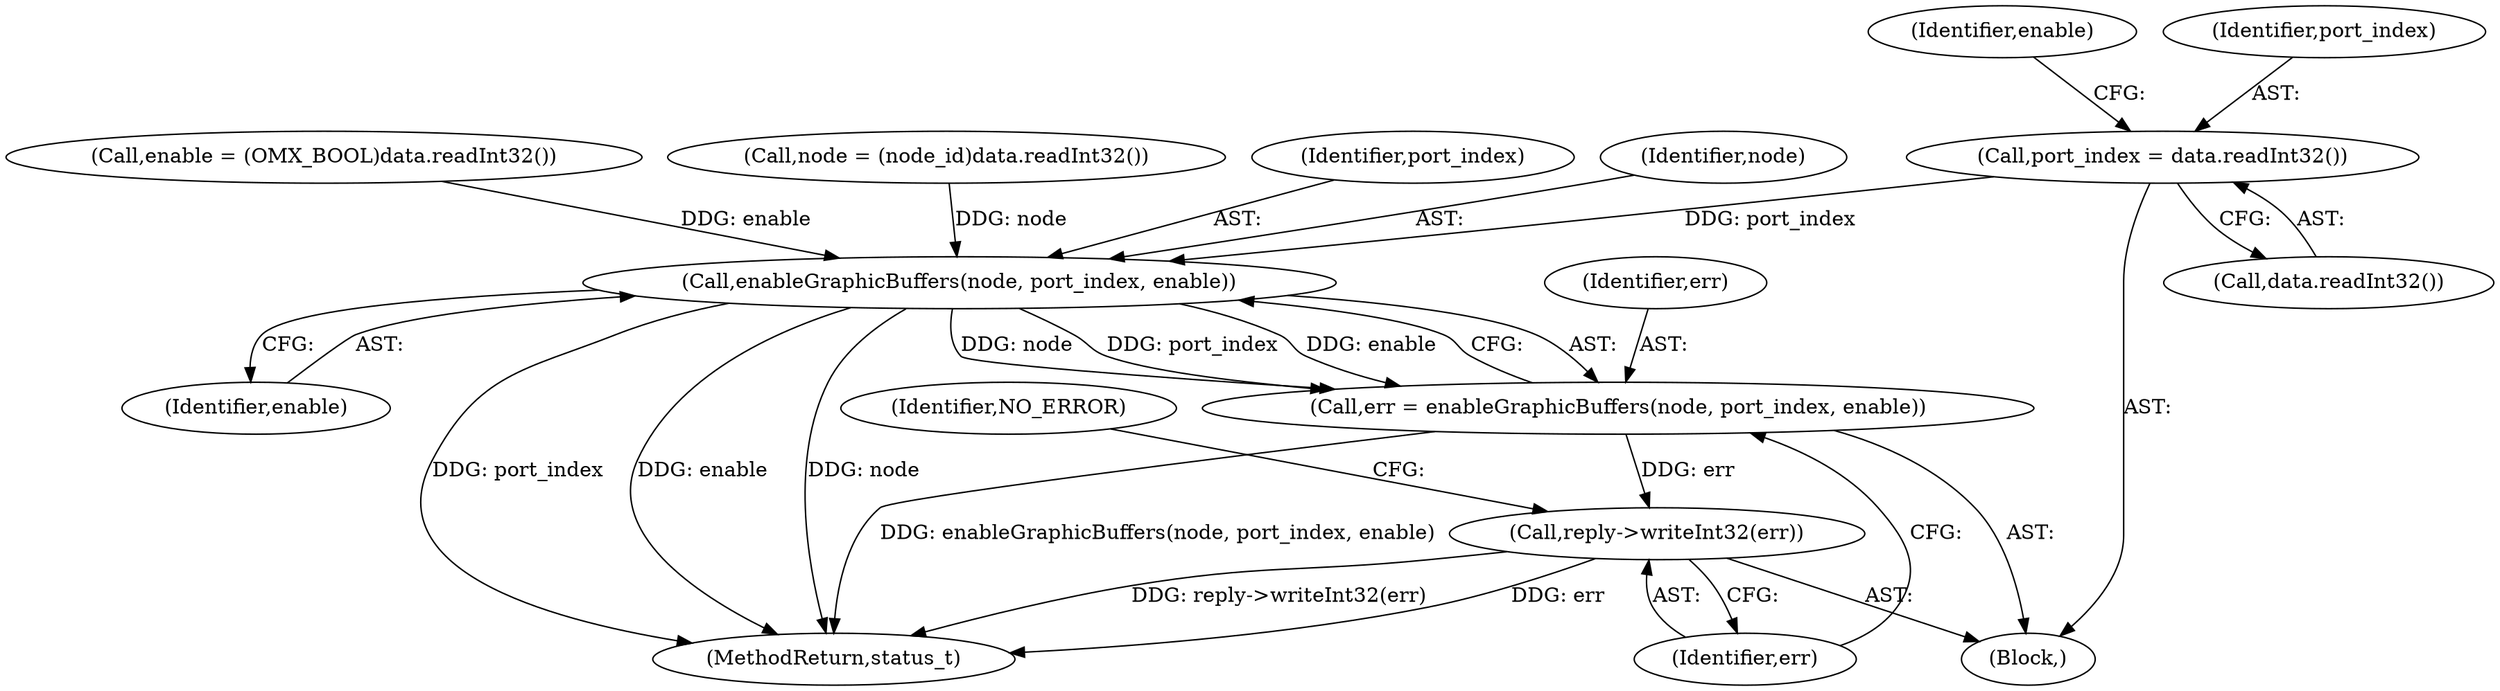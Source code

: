 digraph "0_Android_0bb5ced60304da7f61478ffd359e7ba65d72f181@API" {
"1000588" [label="(Call,port_index = data.readInt32())"];
"1000600" [label="(Call,enableGraphicBuffers(node, port_index, enable))"];
"1000598" [label="(Call,err = enableGraphicBuffers(node, port_index, enable))"];
"1000604" [label="(Call,reply->writeInt32(err))"];
"1001353" [label="(MethodReturn,status_t)"];
"1000600" [label="(Call,enableGraphicBuffers(node, port_index, enable))"];
"1000604" [label="(Call,reply->writeInt32(err))"];
"1000598" [label="(Call,err = enableGraphicBuffers(node, port_index, enable))"];
"1000599" [label="(Identifier,err)"];
"1000605" [label="(Identifier,err)"];
"1000588" [label="(Call,port_index = data.readInt32())"];
"1000601" [label="(Identifier,node)"];
"1000592" [label="(Call,enable = (OMX_BOOL)data.readInt32())"];
"1000607" [label="(Identifier,NO_ERROR)"];
"1000582" [label="(Call,node = (node_id)data.readInt32())"];
"1000602" [label="(Identifier,port_index)"];
"1000593" [label="(Identifier,enable)"];
"1000589" [label="(Identifier,port_index)"];
"1000590" [label="(Call,data.readInt32())"];
"1000576" [label="(Block,)"];
"1000603" [label="(Identifier,enable)"];
"1000588" -> "1000576"  [label="AST: "];
"1000588" -> "1000590"  [label="CFG: "];
"1000589" -> "1000588"  [label="AST: "];
"1000590" -> "1000588"  [label="AST: "];
"1000593" -> "1000588"  [label="CFG: "];
"1000588" -> "1000600"  [label="DDG: port_index"];
"1000600" -> "1000598"  [label="AST: "];
"1000600" -> "1000603"  [label="CFG: "];
"1000601" -> "1000600"  [label="AST: "];
"1000602" -> "1000600"  [label="AST: "];
"1000603" -> "1000600"  [label="AST: "];
"1000598" -> "1000600"  [label="CFG: "];
"1000600" -> "1001353"  [label="DDG: port_index"];
"1000600" -> "1001353"  [label="DDG: enable"];
"1000600" -> "1001353"  [label="DDG: node"];
"1000600" -> "1000598"  [label="DDG: node"];
"1000600" -> "1000598"  [label="DDG: port_index"];
"1000600" -> "1000598"  [label="DDG: enable"];
"1000582" -> "1000600"  [label="DDG: node"];
"1000592" -> "1000600"  [label="DDG: enable"];
"1000598" -> "1000576"  [label="AST: "];
"1000599" -> "1000598"  [label="AST: "];
"1000605" -> "1000598"  [label="CFG: "];
"1000598" -> "1001353"  [label="DDG: enableGraphicBuffers(node, port_index, enable)"];
"1000598" -> "1000604"  [label="DDG: err"];
"1000604" -> "1000576"  [label="AST: "];
"1000604" -> "1000605"  [label="CFG: "];
"1000605" -> "1000604"  [label="AST: "];
"1000607" -> "1000604"  [label="CFG: "];
"1000604" -> "1001353"  [label="DDG: reply->writeInt32(err)"];
"1000604" -> "1001353"  [label="DDG: err"];
}
